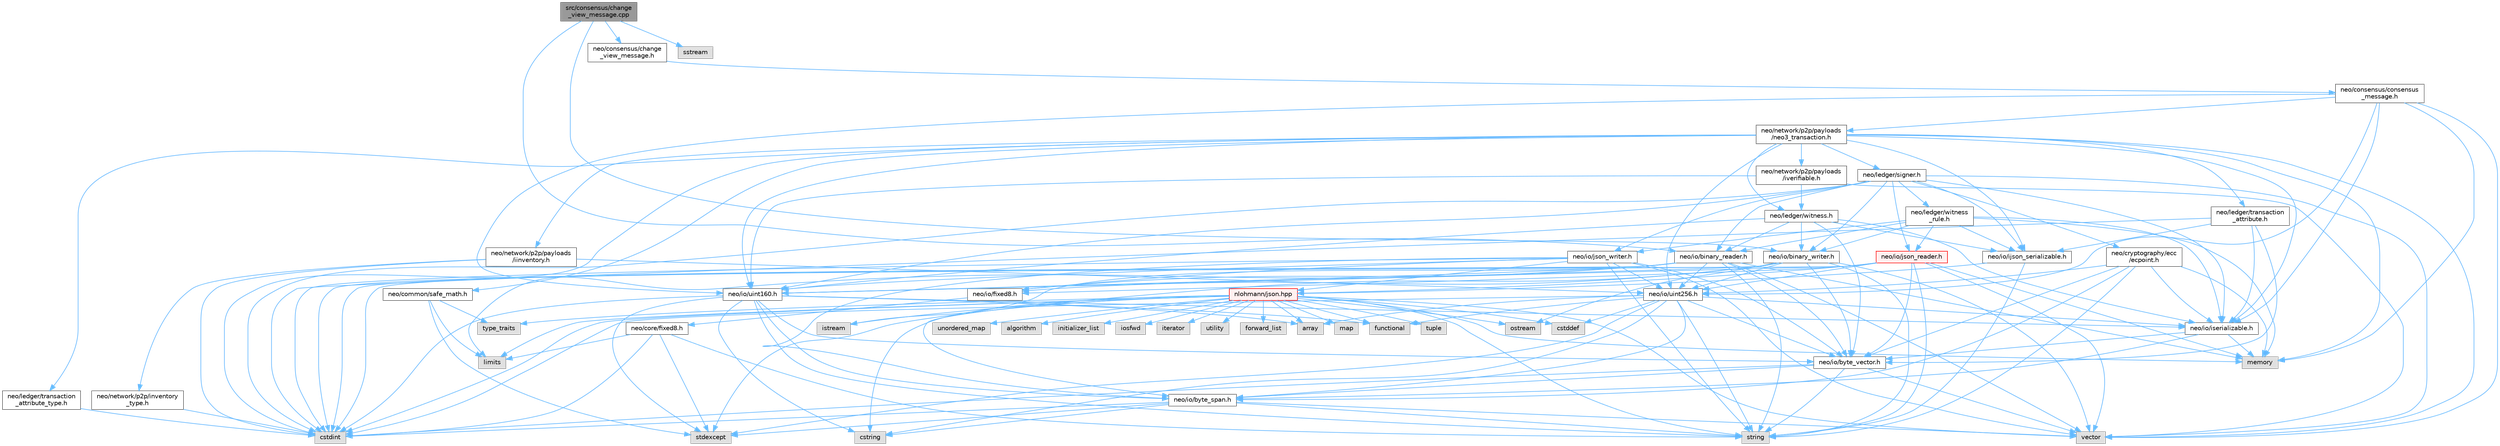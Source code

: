 digraph "src/consensus/change_view_message.cpp"
{
 // LATEX_PDF_SIZE
  bgcolor="transparent";
  edge [fontname=Helvetica,fontsize=10,labelfontname=Helvetica,labelfontsize=10];
  node [fontname=Helvetica,fontsize=10,shape=box,height=0.2,width=0.4];
  Node1 [id="Node000001",label="src/consensus/change\l_view_message.cpp",height=0.2,width=0.4,color="gray40", fillcolor="grey60", style="filled", fontcolor="black",tooltip=" "];
  Node1 -> Node2 [id="edge1_Node000001_Node000002",color="steelblue1",style="solid",tooltip=" "];
  Node2 [id="Node000002",label="neo/consensus/change\l_view_message.h",height=0.2,width=0.4,color="grey40", fillcolor="white", style="filled",URL="$change__view__message_8h.html",tooltip=" "];
  Node2 -> Node3 [id="edge2_Node000002_Node000003",color="steelblue1",style="solid",tooltip=" "];
  Node3 [id="Node000003",label="neo/consensus/consensus\l_message.h",height=0.2,width=0.4,color="grey40", fillcolor="white", style="filled",URL="$consensus__message_8h.html",tooltip=" "];
  Node3 -> Node4 [id="edge3_Node000003_Node000004",color="steelblue1",style="solid",tooltip=" "];
  Node4 [id="Node000004",label="neo/io/iserializable.h",height=0.2,width=0.4,color="grey40", fillcolor="white", style="filled",URL="$iserializable_8h.html",tooltip=" "];
  Node4 -> Node5 [id="edge4_Node000004_Node000005",color="steelblue1",style="solid",tooltip=" "];
  Node5 [id="Node000005",label="neo/io/byte_span.h",height=0.2,width=0.4,color="grey40", fillcolor="white", style="filled",URL="$io_2byte__span_8h.html",tooltip=" "];
  Node5 -> Node6 [id="edge5_Node000005_Node000006",color="steelblue1",style="solid",tooltip=" "];
  Node6 [id="Node000006",label="cstdint",height=0.2,width=0.4,color="grey60", fillcolor="#E0E0E0", style="filled",tooltip=" "];
  Node5 -> Node7 [id="edge6_Node000005_Node000007",color="steelblue1",style="solid",tooltip=" "];
  Node7 [id="Node000007",label="cstring",height=0.2,width=0.4,color="grey60", fillcolor="#E0E0E0", style="filled",tooltip=" "];
  Node5 -> Node8 [id="edge7_Node000005_Node000008",color="steelblue1",style="solid",tooltip=" "];
  Node8 [id="Node000008",label="stdexcept",height=0.2,width=0.4,color="grey60", fillcolor="#E0E0E0", style="filled",tooltip=" "];
  Node5 -> Node9 [id="edge8_Node000005_Node000009",color="steelblue1",style="solid",tooltip=" "];
  Node9 [id="Node000009",label="string",height=0.2,width=0.4,color="grey60", fillcolor="#E0E0E0", style="filled",tooltip=" "];
  Node5 -> Node10 [id="edge9_Node000005_Node000010",color="steelblue1",style="solid",tooltip=" "];
  Node10 [id="Node000010",label="vector",height=0.2,width=0.4,color="grey60", fillcolor="#E0E0E0", style="filled",tooltip=" "];
  Node4 -> Node11 [id="edge10_Node000004_Node000011",color="steelblue1",style="solid",tooltip=" "];
  Node11 [id="Node000011",label="neo/io/byte_vector.h",height=0.2,width=0.4,color="grey40", fillcolor="white", style="filled",URL="$io_2byte__vector_8h.html",tooltip=" "];
  Node11 -> Node5 [id="edge11_Node000011_Node000005",color="steelblue1",style="solid",tooltip=" "];
  Node11 -> Node6 [id="edge12_Node000011_Node000006",color="steelblue1",style="solid",tooltip=" "];
  Node11 -> Node9 [id="edge13_Node000011_Node000009",color="steelblue1",style="solid",tooltip=" "];
  Node11 -> Node10 [id="edge14_Node000011_Node000010",color="steelblue1",style="solid",tooltip=" "];
  Node4 -> Node12 [id="edge15_Node000004_Node000012",color="steelblue1",style="solid",tooltip=" "];
  Node12 [id="Node000012",label="memory",height=0.2,width=0.4,color="grey60", fillcolor="#E0E0E0", style="filled",tooltip=" "];
  Node3 -> Node13 [id="edge16_Node000003_Node000013",color="steelblue1",style="solid",tooltip=" "];
  Node13 [id="Node000013",label="neo/io/uint160.h",height=0.2,width=0.4,color="grey40", fillcolor="white", style="filled",URL="$uint160_8h.html",tooltip=" "];
  Node13 -> Node5 [id="edge17_Node000013_Node000005",color="steelblue1",style="solid",tooltip=" "];
  Node13 -> Node11 [id="edge18_Node000013_Node000011",color="steelblue1",style="solid",tooltip=" "];
  Node13 -> Node4 [id="edge19_Node000013_Node000004",color="steelblue1",style="solid",tooltip=" "];
  Node13 -> Node14 [id="edge20_Node000013_Node000014",color="steelblue1",style="solid",tooltip=" "];
  Node14 [id="Node000014",label="array",height=0.2,width=0.4,color="grey60", fillcolor="#E0E0E0", style="filled",tooltip=" "];
  Node13 -> Node6 [id="edge21_Node000013_Node000006",color="steelblue1",style="solid",tooltip=" "];
  Node13 -> Node7 [id="edge22_Node000013_Node000007",color="steelblue1",style="solid",tooltip=" "];
  Node13 -> Node15 [id="edge23_Node000013_Node000015",color="steelblue1",style="solid",tooltip=" "];
  Node15 [id="Node000015",label="functional",height=0.2,width=0.4,color="grey60", fillcolor="#E0E0E0", style="filled",tooltip=" "];
  Node13 -> Node8 [id="edge24_Node000013_Node000008",color="steelblue1",style="solid",tooltip=" "];
  Node13 -> Node9 [id="edge25_Node000013_Node000009",color="steelblue1",style="solid",tooltip=" "];
  Node3 -> Node16 [id="edge26_Node000003_Node000016",color="steelblue1",style="solid",tooltip=" "];
  Node16 [id="Node000016",label="neo/io/uint256.h",height=0.2,width=0.4,color="grey40", fillcolor="white", style="filled",URL="$uint256_8h.html",tooltip=" "];
  Node16 -> Node5 [id="edge27_Node000016_Node000005",color="steelblue1",style="solid",tooltip=" "];
  Node16 -> Node11 [id="edge28_Node000016_Node000011",color="steelblue1",style="solid",tooltip=" "];
  Node16 -> Node4 [id="edge29_Node000016_Node000004",color="steelblue1",style="solid",tooltip=" "];
  Node16 -> Node14 [id="edge30_Node000016_Node000014",color="steelblue1",style="solid",tooltip=" "];
  Node16 -> Node17 [id="edge31_Node000016_Node000017",color="steelblue1",style="solid",tooltip=" "];
  Node17 [id="Node000017",label="cstddef",height=0.2,width=0.4,color="grey60", fillcolor="#E0E0E0", style="filled",tooltip=" "];
  Node16 -> Node6 [id="edge32_Node000016_Node000006",color="steelblue1",style="solid",tooltip=" "];
  Node16 -> Node7 [id="edge33_Node000016_Node000007",color="steelblue1",style="solid",tooltip=" "];
  Node16 -> Node15 [id="edge34_Node000016_Node000015",color="steelblue1",style="solid",tooltip=" "];
  Node16 -> Node8 [id="edge35_Node000016_Node000008",color="steelblue1",style="solid",tooltip=" "];
  Node16 -> Node9 [id="edge36_Node000016_Node000009",color="steelblue1",style="solid",tooltip=" "];
  Node3 -> Node18 [id="edge37_Node000003_Node000018",color="steelblue1",style="solid",tooltip=" "];
  Node18 [id="Node000018",label="neo/network/p2p/payloads\l/neo3_transaction.h",height=0.2,width=0.4,color="grey40", fillcolor="white", style="filled",URL="$neo3__transaction_8h.html",tooltip=" "];
  Node18 -> Node19 [id="edge38_Node000018_Node000019",color="steelblue1",style="solid",tooltip=" "];
  Node19 [id="Node000019",label="neo/common/safe_math.h",height=0.2,width=0.4,color="grey40", fillcolor="white", style="filled",URL="$safe__math_8h.html",tooltip=" "];
  Node19 -> Node20 [id="edge39_Node000019_Node000020",color="steelblue1",style="solid",tooltip=" "];
  Node20 [id="Node000020",label="limits",height=0.2,width=0.4,color="grey60", fillcolor="#E0E0E0", style="filled",tooltip=" "];
  Node19 -> Node8 [id="edge40_Node000019_Node000008",color="steelblue1",style="solid",tooltip=" "];
  Node19 -> Node21 [id="edge41_Node000019_Node000021",color="steelblue1",style="solid",tooltip=" "];
  Node21 [id="Node000021",label="type_traits",height=0.2,width=0.4,color="grey60", fillcolor="#E0E0E0", style="filled",tooltip=" "];
  Node18 -> Node22 [id="edge42_Node000018_Node000022",color="steelblue1",style="solid",tooltip=" "];
  Node22 [id="Node000022",label="neo/io/ijson_serializable.h",height=0.2,width=0.4,color="grey40", fillcolor="white", style="filled",URL="$ijson__serializable_8h.html",tooltip=" "];
  Node22 -> Node23 [id="edge43_Node000022_Node000023",color="steelblue1",style="solid",tooltip=" "];
  Node23 [id="Node000023",label="nlohmann/json.hpp",height=0.2,width=0.4,color="red", fillcolor="#FFF0F0", style="filled",URL="$json_8hpp.html",tooltip=" "];
  Node23 -> Node24 [id="edge44_Node000023_Node000024",color="steelblue1",style="solid",tooltip=" "];
  Node24 [id="Node000024",label="algorithm",height=0.2,width=0.4,color="grey60", fillcolor="#E0E0E0", style="filled",tooltip=" "];
  Node23 -> Node17 [id="edge45_Node000023_Node000017",color="steelblue1",style="solid",tooltip=" "];
  Node23 -> Node15 [id="edge46_Node000023_Node000015",color="steelblue1",style="solid",tooltip=" "];
  Node23 -> Node25 [id="edge47_Node000023_Node000025",color="steelblue1",style="solid",tooltip=" "];
  Node25 [id="Node000025",label="initializer_list",height=0.2,width=0.4,color="grey60", fillcolor="#E0E0E0", style="filled",tooltip=" "];
  Node23 -> Node26 [id="edge48_Node000023_Node000026",color="steelblue1",style="solid",tooltip=" "];
  Node26 [id="Node000026",label="iosfwd",height=0.2,width=0.4,color="grey60", fillcolor="#E0E0E0", style="filled",tooltip=" "];
  Node23 -> Node27 [id="edge49_Node000023_Node000027",color="steelblue1",style="solid",tooltip=" "];
  Node27 [id="Node000027",label="iterator",height=0.2,width=0.4,color="grey60", fillcolor="#E0E0E0", style="filled",tooltip=" "];
  Node23 -> Node12 [id="edge50_Node000023_Node000012",color="steelblue1",style="solid",tooltip=" "];
  Node23 -> Node9 [id="edge51_Node000023_Node000009",color="steelblue1",style="solid",tooltip=" "];
  Node23 -> Node28 [id="edge52_Node000023_Node000028",color="steelblue1",style="solid",tooltip=" "];
  Node28 [id="Node000028",label="utility",height=0.2,width=0.4,color="grey60", fillcolor="#E0E0E0", style="filled",tooltip=" "];
  Node23 -> Node10 [id="edge53_Node000023_Node000010",color="steelblue1",style="solid",tooltip=" "];
  Node23 -> Node14 [id="edge54_Node000023_Node000014",color="steelblue1",style="solid",tooltip=" "];
  Node23 -> Node29 [id="edge55_Node000023_Node000029",color="steelblue1",style="solid",tooltip=" "];
  Node29 [id="Node000029",label="forward_list",height=0.2,width=0.4,color="grey60", fillcolor="#E0E0E0", style="filled",tooltip=" "];
  Node23 -> Node30 [id="edge56_Node000023_Node000030",color="steelblue1",style="solid",tooltip=" "];
  Node30 [id="Node000030",label="map",height=0.2,width=0.4,color="grey60", fillcolor="#E0E0E0", style="filled",tooltip=" "];
  Node23 -> Node31 [id="edge57_Node000023_Node000031",color="steelblue1",style="solid",tooltip=" "];
  Node31 [id="Node000031",label="tuple",height=0.2,width=0.4,color="grey60", fillcolor="#E0E0E0", style="filled",tooltip=" "];
  Node23 -> Node21 [id="edge58_Node000023_Node000021",color="steelblue1",style="solid",tooltip=" "];
  Node23 -> Node32 [id="edge59_Node000023_Node000032",color="steelblue1",style="solid",tooltip=" "];
  Node32 [id="Node000032",label="unordered_map",height=0.2,width=0.4,color="grey60", fillcolor="#E0E0E0", style="filled",tooltip=" "];
  Node23 -> Node8 [id="edge60_Node000023_Node000008",color="steelblue1",style="solid",tooltip=" "];
  Node23 -> Node6 [id="edge61_Node000023_Node000006",color="steelblue1",style="solid",tooltip=" "];
  Node23 -> Node20 [id="edge62_Node000023_Node000020",color="steelblue1",style="solid",tooltip=" "];
  Node23 -> Node7 [id="edge63_Node000023_Node000007",color="steelblue1",style="solid",tooltip=" "];
  Node23 -> Node40 [id="edge64_Node000023_Node000040",color="steelblue1",style="solid",tooltip=" "];
  Node40 [id="Node000040",label="istream",height=0.2,width=0.4,color="grey60", fillcolor="#E0E0E0", style="filled",tooltip=" "];
  Node23 -> Node45 [id="edge65_Node000023_Node000045",color="steelblue1",style="solid",tooltip=" "];
  Node45 [id="Node000045",label="ostream",height=0.2,width=0.4,color="grey60", fillcolor="#E0E0E0", style="filled",tooltip=" "];
  Node22 -> Node9 [id="edge66_Node000022_Node000009",color="steelblue1",style="solid",tooltip=" "];
  Node18 -> Node4 [id="edge67_Node000018_Node000004",color="steelblue1",style="solid",tooltip=" "];
  Node18 -> Node13 [id="edge68_Node000018_Node000013",color="steelblue1",style="solid",tooltip=" "];
  Node18 -> Node16 [id="edge69_Node000018_Node000016",color="steelblue1",style="solid",tooltip=" "];
  Node18 -> Node47 [id="edge70_Node000018_Node000047",color="steelblue1",style="solid",tooltip=" "];
  Node47 [id="Node000047",label="neo/ledger/signer.h",height=0.2,width=0.4,color="grey40", fillcolor="white", style="filled",URL="$signer_8h.html",tooltip=" "];
  Node47 -> Node48 [id="edge71_Node000047_Node000048",color="steelblue1",style="solid",tooltip=" "];
  Node48 [id="Node000048",label="neo/cryptography/ecc\l/ecpoint.h",height=0.2,width=0.4,color="grey40", fillcolor="white", style="filled",URL="$ecpoint_8h.html",tooltip=" "];
  Node48 -> Node5 [id="edge72_Node000048_Node000005",color="steelblue1",style="solid",tooltip=" "];
  Node48 -> Node11 [id="edge73_Node000048_Node000011",color="steelblue1",style="solid",tooltip=" "];
  Node48 -> Node4 [id="edge74_Node000048_Node000004",color="steelblue1",style="solid",tooltip=" "];
  Node48 -> Node16 [id="edge75_Node000048_Node000016",color="steelblue1",style="solid",tooltip=" "];
  Node48 -> Node12 [id="edge76_Node000048_Node000012",color="steelblue1",style="solid",tooltip=" "];
  Node48 -> Node9 [id="edge77_Node000048_Node000009",color="steelblue1",style="solid",tooltip=" "];
  Node47 -> Node49 [id="edge78_Node000047_Node000049",color="steelblue1",style="solid",tooltip=" "];
  Node49 [id="Node000049",label="neo/io/binary_reader.h",height=0.2,width=0.4,color="grey40", fillcolor="white", style="filled",URL="$binary__reader_8h.html",tooltip=" "];
  Node49 -> Node11 [id="edge79_Node000049_Node000011",color="steelblue1",style="solid",tooltip=" "];
  Node49 -> Node50 [id="edge80_Node000049_Node000050",color="steelblue1",style="solid",tooltip=" "];
  Node50 [id="Node000050",label="neo/io/fixed8.h",height=0.2,width=0.4,color="grey40", fillcolor="white", style="filled",URL="$io_2fixed8_8h.html",tooltip=" "];
  Node50 -> Node51 [id="edge81_Node000050_Node000051",color="steelblue1",style="solid",tooltip=" "];
  Node51 [id="Node000051",label="neo/core/fixed8.h",height=0.2,width=0.4,color="grey40", fillcolor="white", style="filled",URL="$core_2fixed8_8h.html",tooltip=" "];
  Node51 -> Node6 [id="edge82_Node000051_Node000006",color="steelblue1",style="solid",tooltip=" "];
  Node51 -> Node20 [id="edge83_Node000051_Node000020",color="steelblue1",style="solid",tooltip=" "];
  Node51 -> Node8 [id="edge84_Node000051_Node000008",color="steelblue1",style="solid",tooltip=" "];
  Node51 -> Node9 [id="edge85_Node000051_Node000009",color="steelblue1",style="solid",tooltip=" "];
  Node49 -> Node13 [id="edge86_Node000049_Node000013",color="steelblue1",style="solid",tooltip=" "];
  Node49 -> Node16 [id="edge87_Node000049_Node000016",color="steelblue1",style="solid",tooltip=" "];
  Node49 -> Node6 [id="edge88_Node000049_Node000006",color="steelblue1",style="solid",tooltip=" "];
  Node49 -> Node40 [id="edge89_Node000049_Node000040",color="steelblue1",style="solid",tooltip=" "];
  Node49 -> Node20 [id="edge90_Node000049_Node000020",color="steelblue1",style="solid",tooltip=" "];
  Node49 -> Node12 [id="edge91_Node000049_Node000012",color="steelblue1",style="solid",tooltip=" "];
  Node49 -> Node9 [id="edge92_Node000049_Node000009",color="steelblue1",style="solid",tooltip=" "];
  Node49 -> Node10 [id="edge93_Node000049_Node000010",color="steelblue1",style="solid",tooltip=" "];
  Node47 -> Node52 [id="edge94_Node000047_Node000052",color="steelblue1",style="solid",tooltip=" "];
  Node52 [id="Node000052",label="neo/io/binary_writer.h",height=0.2,width=0.4,color="grey40", fillcolor="white", style="filled",URL="$binary__writer_8h.html",tooltip=" "];
  Node52 -> Node5 [id="edge95_Node000052_Node000005",color="steelblue1",style="solid",tooltip=" "];
  Node52 -> Node11 [id="edge96_Node000052_Node000011",color="steelblue1",style="solid",tooltip=" "];
  Node52 -> Node50 [id="edge97_Node000052_Node000050",color="steelblue1",style="solid",tooltip=" "];
  Node52 -> Node13 [id="edge98_Node000052_Node000013",color="steelblue1",style="solid",tooltip=" "];
  Node52 -> Node16 [id="edge99_Node000052_Node000016",color="steelblue1",style="solid",tooltip=" "];
  Node52 -> Node6 [id="edge100_Node000052_Node000006",color="steelblue1",style="solid",tooltip=" "];
  Node52 -> Node45 [id="edge101_Node000052_Node000045",color="steelblue1",style="solid",tooltip=" "];
  Node52 -> Node9 [id="edge102_Node000052_Node000009",color="steelblue1",style="solid",tooltip=" "];
  Node52 -> Node10 [id="edge103_Node000052_Node000010",color="steelblue1",style="solid",tooltip=" "];
  Node47 -> Node22 [id="edge104_Node000047_Node000022",color="steelblue1",style="solid",tooltip=" "];
  Node47 -> Node4 [id="edge105_Node000047_Node000004",color="steelblue1",style="solid",tooltip=" "];
  Node47 -> Node53 [id="edge106_Node000047_Node000053",color="steelblue1",style="solid",tooltip=" "];
  Node53 [id="Node000053",label="neo/io/json_reader.h",height=0.2,width=0.4,color="red", fillcolor="#FFF0F0", style="filled",URL="$json__reader_8h.html",tooltip=" "];
  Node53 -> Node11 [id="edge107_Node000053_Node000011",color="steelblue1",style="solid",tooltip=" "];
  Node53 -> Node50 [id="edge108_Node000053_Node000050",color="steelblue1",style="solid",tooltip=" "];
  Node53 -> Node13 [id="edge109_Node000053_Node000013",color="steelblue1",style="solid",tooltip=" "];
  Node53 -> Node16 [id="edge110_Node000053_Node000016",color="steelblue1",style="solid",tooltip=" "];
  Node53 -> Node6 [id="edge111_Node000053_Node000006",color="steelblue1",style="solid",tooltip=" "];
  Node53 -> Node12 [id="edge112_Node000053_Node000012",color="steelblue1",style="solid",tooltip=" "];
  Node53 -> Node23 [id="edge113_Node000053_Node000023",color="steelblue1",style="solid",tooltip=" "];
  Node53 -> Node9 [id="edge114_Node000053_Node000009",color="steelblue1",style="solid",tooltip=" "];
  Node53 -> Node10 [id="edge115_Node000053_Node000010",color="steelblue1",style="solid",tooltip=" "];
  Node47 -> Node55 [id="edge116_Node000047_Node000055",color="steelblue1",style="solid",tooltip=" "];
  Node55 [id="Node000055",label="neo/io/json_writer.h",height=0.2,width=0.4,color="grey40", fillcolor="white", style="filled",URL="$json__writer_8h.html",tooltip=" "];
  Node55 -> Node5 [id="edge117_Node000055_Node000005",color="steelblue1",style="solid",tooltip=" "];
  Node55 -> Node11 [id="edge118_Node000055_Node000011",color="steelblue1",style="solid",tooltip=" "];
  Node55 -> Node50 [id="edge119_Node000055_Node000050",color="steelblue1",style="solid",tooltip=" "];
  Node55 -> Node13 [id="edge120_Node000055_Node000013",color="steelblue1",style="solid",tooltip=" "];
  Node55 -> Node16 [id="edge121_Node000055_Node000016",color="steelblue1",style="solid",tooltip=" "];
  Node55 -> Node6 [id="edge122_Node000055_Node000006",color="steelblue1",style="solid",tooltip=" "];
  Node55 -> Node23 [id="edge123_Node000055_Node000023",color="steelblue1",style="solid",tooltip=" "];
  Node55 -> Node9 [id="edge124_Node000055_Node000009",color="steelblue1",style="solid",tooltip=" "];
  Node55 -> Node10 [id="edge125_Node000055_Node000010",color="steelblue1",style="solid",tooltip=" "];
  Node47 -> Node13 [id="edge126_Node000047_Node000013",color="steelblue1",style="solid",tooltip=" "];
  Node47 -> Node56 [id="edge127_Node000047_Node000056",color="steelblue1",style="solid",tooltip=" "];
  Node56 [id="Node000056",label="neo/ledger/witness\l_rule.h",height=0.2,width=0.4,color="grey40", fillcolor="white", style="filled",URL="$witness__rule_8h.html",tooltip=" "];
  Node56 -> Node49 [id="edge128_Node000056_Node000049",color="steelblue1",style="solid",tooltip=" "];
  Node56 -> Node52 [id="edge129_Node000056_Node000052",color="steelblue1",style="solid",tooltip=" "];
  Node56 -> Node22 [id="edge130_Node000056_Node000022",color="steelblue1",style="solid",tooltip=" "];
  Node56 -> Node4 [id="edge131_Node000056_Node000004",color="steelblue1",style="solid",tooltip=" "];
  Node56 -> Node53 [id="edge132_Node000056_Node000053",color="steelblue1",style="solid",tooltip=" "];
  Node56 -> Node55 [id="edge133_Node000056_Node000055",color="steelblue1",style="solid",tooltip=" "];
  Node56 -> Node12 [id="edge134_Node000056_Node000012",color="steelblue1",style="solid",tooltip=" "];
  Node47 -> Node6 [id="edge135_Node000047_Node000006",color="steelblue1",style="solid",tooltip=" "];
  Node47 -> Node10 [id="edge136_Node000047_Node000010",color="steelblue1",style="solid",tooltip=" "];
  Node18 -> Node57 [id="edge137_Node000018_Node000057",color="steelblue1",style="solid",tooltip=" "];
  Node57 [id="Node000057",label="neo/ledger/transaction\l_attribute.h",height=0.2,width=0.4,color="grey40", fillcolor="white", style="filled",URL="$transaction__attribute_8h.html",tooltip=" "];
  Node57 -> Node11 [id="edge138_Node000057_Node000011",color="steelblue1",style="solid",tooltip=" "];
  Node57 -> Node22 [id="edge139_Node000057_Node000022",color="steelblue1",style="solid",tooltip=" "];
  Node57 -> Node4 [id="edge140_Node000057_Node000004",color="steelblue1",style="solid",tooltip=" "];
  Node57 -> Node6 [id="edge141_Node000057_Node000006",color="steelblue1",style="solid",tooltip=" "];
  Node18 -> Node58 [id="edge142_Node000018_Node000058",color="steelblue1",style="solid",tooltip=" "];
  Node58 [id="Node000058",label="neo/ledger/transaction\l_attribute_type.h",height=0.2,width=0.4,color="grey40", fillcolor="white", style="filled",URL="$transaction__attribute__type_8h.html",tooltip=" "];
  Node58 -> Node6 [id="edge143_Node000058_Node000006",color="steelblue1",style="solid",tooltip=" "];
  Node18 -> Node59 [id="edge144_Node000018_Node000059",color="steelblue1",style="solid",tooltip=" "];
  Node59 [id="Node000059",label="neo/ledger/witness.h",height=0.2,width=0.4,color="grey40", fillcolor="white", style="filled",URL="$ledger_2witness_8h.html",tooltip=" "];
  Node59 -> Node49 [id="edge145_Node000059_Node000049",color="steelblue1",style="solid",tooltip=" "];
  Node59 -> Node52 [id="edge146_Node000059_Node000052",color="steelblue1",style="solid",tooltip=" "];
  Node59 -> Node11 [id="edge147_Node000059_Node000011",color="steelblue1",style="solid",tooltip=" "];
  Node59 -> Node22 [id="edge148_Node000059_Node000022",color="steelblue1",style="solid",tooltip=" "];
  Node59 -> Node4 [id="edge149_Node000059_Node000004",color="steelblue1",style="solid",tooltip=" "];
  Node59 -> Node13 [id="edge150_Node000059_Node000013",color="steelblue1",style="solid",tooltip=" "];
  Node18 -> Node60 [id="edge151_Node000018_Node000060",color="steelblue1",style="solid",tooltip=" "];
  Node60 [id="Node000060",label="neo/network/p2p/payloads\l/iinventory.h",height=0.2,width=0.4,color="grey40", fillcolor="white", style="filled",URL="$payloads_2iinventory_8h.html",tooltip=" "];
  Node60 -> Node16 [id="edge152_Node000060_Node000016",color="steelblue1",style="solid",tooltip=" "];
  Node60 -> Node61 [id="edge153_Node000060_Node000061",color="steelblue1",style="solid",tooltip=" "];
  Node61 [id="Node000061",label="neo/network/p2p/inventory\l_type.h",height=0.2,width=0.4,color="grey40", fillcolor="white", style="filled",URL="$p2p_2inventory__type_8h.html",tooltip=" "];
  Node61 -> Node6 [id="edge154_Node000061_Node000006",color="steelblue1",style="solid",tooltip=" "];
  Node60 -> Node6 [id="edge155_Node000060_Node000006",color="steelblue1",style="solid",tooltip=" "];
  Node18 -> Node62 [id="edge156_Node000018_Node000062",color="steelblue1",style="solid",tooltip=" "];
  Node62 [id="Node000062",label="neo/network/p2p/payloads\l/iverifiable.h",height=0.2,width=0.4,color="grey40", fillcolor="white", style="filled",URL="$iverifiable_8h.html",tooltip=" "];
  Node62 -> Node13 [id="edge157_Node000062_Node000013",color="steelblue1",style="solid",tooltip=" "];
  Node62 -> Node59 [id="edge158_Node000062_Node000059",color="steelblue1",style="solid",tooltip=" "];
  Node62 -> Node10 [id="edge159_Node000062_Node000010",color="steelblue1",style="solid",tooltip=" "];
  Node18 -> Node6 [id="edge160_Node000018_Node000006",color="steelblue1",style="solid",tooltip=" "];
  Node18 -> Node12 [id="edge161_Node000018_Node000012",color="steelblue1",style="solid",tooltip=" "];
  Node18 -> Node10 [id="edge162_Node000018_Node000010",color="steelblue1",style="solid",tooltip=" "];
  Node3 -> Node12 [id="edge163_Node000003_Node000012",color="steelblue1",style="solid",tooltip=" "];
  Node3 -> Node10 [id="edge164_Node000003_Node000010",color="steelblue1",style="solid",tooltip=" "];
  Node1 -> Node49 [id="edge165_Node000001_Node000049",color="steelblue1",style="solid",tooltip=" "];
  Node1 -> Node52 [id="edge166_Node000001_Node000052",color="steelblue1",style="solid",tooltip=" "];
  Node1 -> Node63 [id="edge167_Node000001_Node000063",color="steelblue1",style="solid",tooltip=" "];
  Node63 [id="Node000063",label="sstream",height=0.2,width=0.4,color="grey60", fillcolor="#E0E0E0", style="filled",tooltip=" "];
}
